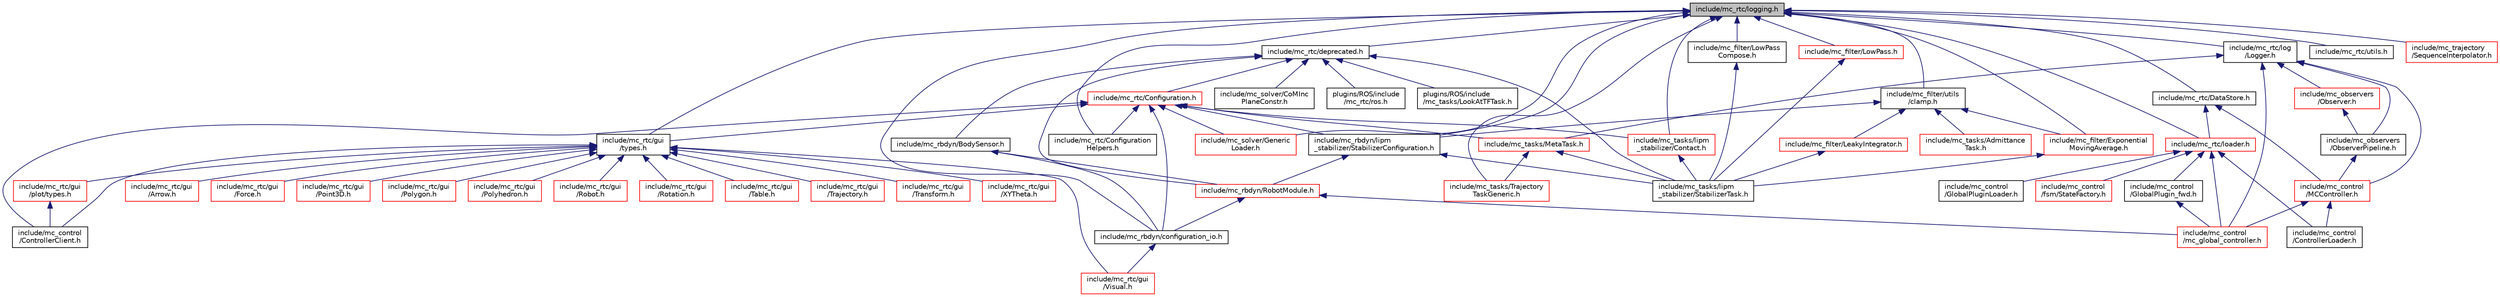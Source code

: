 digraph "include/mc_rtc/logging.h"
{
 // INTERACTIVE_SVG=YES
  edge [fontname="Helvetica",fontsize="10",labelfontname="Helvetica",labelfontsize="10"];
  node [fontname="Helvetica",fontsize="10",shape=record];
  Node7 [label="include/mc_rtc/logging.h",height=0.2,width=0.4,color="black", fillcolor="grey75", style="filled", fontcolor="black"];
  Node7 -> Node8 [dir="back",color="midnightblue",fontsize="10",style="solid",fontname="Helvetica"];
  Node8 [label="include/mc_rtc/deprecated.h",height=0.2,width=0.4,color="black", fillcolor="white", style="filled",URL="$deprecated_8h.html"];
  Node8 -> Node9 [dir="back",color="midnightblue",fontsize="10",style="solid",fontname="Helvetica"];
  Node9 [label="include/mc_rtc/Configuration.h",height=0.2,width=0.4,color="red", fillcolor="white", style="filled",URL="$mc__rtc_2Configuration_8h.html"];
  Node9 -> Node10 [dir="back",color="midnightblue",fontsize="10",style="solid",fontname="Helvetica"];
  Node10 [label="include/mc_tasks/MetaTask.h",height=0.2,width=0.4,color="red", fillcolor="white", style="filled",URL="$MetaTask_8h.html"];
  Node10 -> Node41 [dir="back",color="midnightblue",fontsize="10",style="solid",fontname="Helvetica"];
  Node41 [label="include/mc_tasks/Trajectory\lTaskGeneric.h",height=0.2,width=0.4,color="red", fillcolor="white", style="filled",URL="$TrajectoryTaskGeneric_8h.html"];
  Node10 -> Node46 [dir="back",color="midnightblue",fontsize="10",style="solid",fontname="Helvetica"];
  Node46 [label="include/mc_tasks/lipm\l_stabilizer/StabilizerTask.h",height=0.2,width=0.4,color="black", fillcolor="white", style="filled",URL="$StabilizerTask_8h.html"];
  Node9 -> Node83 [dir="back",color="midnightblue",fontsize="10",style="solid",fontname="Helvetica"];
  Node83 [label="include/mc_rtc/gui\l/types.h",height=0.2,width=0.4,color="black", fillcolor="white", style="filled",URL="$types_8h.html"];
  Node83 -> Node84 [dir="back",color="midnightblue",fontsize="10",style="solid",fontname="Helvetica"];
  Node84 [label="include/mc_rtc/gui\l/plot/types.h",height=0.2,width=0.4,color="red", fillcolor="white", style="filled",URL="$plot_2types_8h.html"];
  Node84 -> Node17 [dir="back",color="midnightblue",fontsize="10",style="solid",fontname="Helvetica"];
  Node17 [label="include/mc_control\l/ControllerClient.h",height=0.2,width=0.4,color="black", fillcolor="white", style="filled",URL="$ControllerClient_8h.html"];
  Node83 -> Node91 [dir="back",color="midnightblue",fontsize="10",style="solid",fontname="Helvetica"];
  Node91 [label="include/mc_rtc/gui\l/Arrow.h",height=0.2,width=0.4,color="red", fillcolor="white", style="filled",URL="$Arrow_8h.html"];
  Node83 -> Node92 [dir="back",color="midnightblue",fontsize="10",style="solid",fontname="Helvetica"];
  Node92 [label="include/mc_rtc/gui\l/Force.h",height=0.2,width=0.4,color="red", fillcolor="white", style="filled",URL="$Force_8h.html"];
  Node83 -> Node93 [dir="back",color="midnightblue",fontsize="10",style="solid",fontname="Helvetica"];
  Node93 [label="include/mc_rtc/gui\l/Point3D.h",height=0.2,width=0.4,color="red", fillcolor="white", style="filled",URL="$Point3D_8h.html"];
  Node83 -> Node94 [dir="back",color="midnightblue",fontsize="10",style="solid",fontname="Helvetica"];
  Node94 [label="include/mc_rtc/gui\l/Polygon.h",height=0.2,width=0.4,color="red", fillcolor="white", style="filled",URL="$Polygon_8h.html"];
  Node83 -> Node95 [dir="back",color="midnightblue",fontsize="10",style="solid",fontname="Helvetica"];
  Node95 [label="include/mc_rtc/gui\l/Polyhedron.h",height=0.2,width=0.4,color="red", fillcolor="white", style="filled",URL="$Polyhedron_8h.html"];
  Node83 -> Node96 [dir="back",color="midnightblue",fontsize="10",style="solid",fontname="Helvetica"];
  Node96 [label="include/mc_rtc/gui\l/Robot.h",height=0.2,width=0.4,color="red", fillcolor="white", style="filled",URL="$mc__rtc_2gui_2Robot_8h.html"];
  Node83 -> Node97 [dir="back",color="midnightblue",fontsize="10",style="solid",fontname="Helvetica"];
  Node97 [label="include/mc_rtc/gui\l/Rotation.h",height=0.2,width=0.4,color="red", fillcolor="white", style="filled",URL="$Rotation_8h.html"];
  Node83 -> Node98 [dir="back",color="midnightblue",fontsize="10",style="solid",fontname="Helvetica"];
  Node98 [label="include/mc_rtc/gui\l/Table.h",height=0.2,width=0.4,color="red", fillcolor="white", style="filled",URL="$Table_8h.html"];
  Node83 -> Node99 [dir="back",color="midnightblue",fontsize="10",style="solid",fontname="Helvetica"];
  Node99 [label="include/mc_rtc/gui\l/Trajectory.h",height=0.2,width=0.4,color="red", fillcolor="white", style="filled",URL="$Trajectory_8h.html"];
  Node83 -> Node100 [dir="back",color="midnightblue",fontsize="10",style="solid",fontname="Helvetica"];
  Node100 [label="include/mc_rtc/gui\l/Transform.h",height=0.2,width=0.4,color="red", fillcolor="white", style="filled",URL="$Transform_8h.html"];
  Node83 -> Node101 [dir="back",color="midnightblue",fontsize="10",style="solid",fontname="Helvetica"];
  Node101 [label="include/mc_rtc/gui\l/Visual.h",height=0.2,width=0.4,color="red", fillcolor="white", style="filled",URL="$Visual_8h.html"];
  Node83 -> Node102 [dir="back",color="midnightblue",fontsize="10",style="solid",fontname="Helvetica"];
  Node102 [label="include/mc_rtc/gui\l/XYTheta.h",height=0.2,width=0.4,color="red", fillcolor="white", style="filled",URL="$XYTheta_8h.html"];
  Node83 -> Node17 [dir="back",color="midnightblue",fontsize="10",style="solid",fontname="Helvetica"];
  Node9 -> Node130 [dir="back",color="midnightblue",fontsize="10",style="solid",fontname="Helvetica"];
  Node130 [label="include/mc_rbdyn/lipm\l_stabilizer/StabilizerConfiguration.h",height=0.2,width=0.4,color="black", fillcolor="white", style="filled",URL="$StabilizerConfiguration_8h.html"];
  Node130 -> Node118 [dir="back",color="midnightblue",fontsize="10",style="solid",fontname="Helvetica"];
  Node118 [label="include/mc_rbdyn/RobotModule.h",height=0.2,width=0.4,color="red", fillcolor="white", style="filled",URL="$RobotModule_8h.html"];
  Node118 -> Node116 [dir="back",color="midnightblue",fontsize="10",style="solid",fontname="Helvetica"];
  Node116 [label="include/mc_rbdyn/configuration_io.h",height=0.2,width=0.4,color="black", fillcolor="white", style="filled",URL="$configuration__io_8h.html"];
  Node116 -> Node101 [dir="back",color="midnightblue",fontsize="10",style="solid",fontname="Helvetica"];
  Node118 -> Node18 [dir="back",color="midnightblue",fontsize="10",style="solid",fontname="Helvetica"];
  Node18 [label="include/mc_control\l/mc_global_controller.h",height=0.2,width=0.4,color="red", fillcolor="white", style="filled",URL="$mc__global__controller_8h.html"];
  Node130 -> Node46 [dir="back",color="midnightblue",fontsize="10",style="solid",fontname="Helvetica"];
  Node9 -> Node116 [dir="back",color="midnightblue",fontsize="10",style="solid",fontname="Helvetica"];
  Node9 -> Node17 [dir="back",color="midnightblue",fontsize="10",style="solid",fontname="Helvetica"];
  Node9 -> Node124 [dir="back",color="midnightblue",fontsize="10",style="solid",fontname="Helvetica"];
  Node124 [label="include/mc_tasks/lipm\l_stabilizer/Contact.h",height=0.2,width=0.4,color="red", fillcolor="white", style="filled",URL="$mc__tasks_2lipm__stabilizer_2Contact_8h.html"];
  Node124 -> Node46 [dir="back",color="midnightblue",fontsize="10",style="solid",fontname="Helvetica"];
  Node9 -> Node133 [dir="back",color="midnightblue",fontsize="10",style="solid",fontname="Helvetica"];
  Node133 [label="include/mc_rtc/Configuration\lHelpers.h",height=0.2,width=0.4,color="black", fillcolor="white", style="filled",URL="$ConfigurationHelpers_8h.html"];
  Node9 -> Node107 [dir="back",color="midnightblue",fontsize="10",style="solid",fontname="Helvetica"];
  Node107 [label="include/mc_solver/Generic\lLoader.h",height=0.2,width=0.4,color="red", fillcolor="white", style="filled",URL="$GenericLoader_8h.html"];
  Node8 -> Node135 [dir="back",color="midnightblue",fontsize="10",style="solid",fontname="Helvetica"];
  Node135 [label="include/mc_rbdyn/BodySensor.h",height=0.2,width=0.4,color="black", fillcolor="white", style="filled",URL="$BodySensor_8h.html"];
  Node135 -> Node118 [dir="back",color="midnightblue",fontsize="10",style="solid",fontname="Helvetica"];
  Node135 -> Node116 [dir="back",color="midnightblue",fontsize="10",style="solid",fontname="Helvetica"];
  Node8 -> Node118 [dir="back",color="midnightblue",fontsize="10",style="solid",fontname="Helvetica"];
  Node8 -> Node106 [dir="back",color="midnightblue",fontsize="10",style="solid",fontname="Helvetica"];
  Node106 [label="include/mc_solver/CoMInc\lPlaneConstr.h",height=0.2,width=0.4,color="black", fillcolor="white", style="filled",URL="$CoMIncPlaneConstr_8h.html"];
  Node8 -> Node46 [dir="back",color="midnightblue",fontsize="10",style="solid",fontname="Helvetica"];
  Node8 -> Node136 [dir="back",color="midnightblue",fontsize="10",style="solid",fontname="Helvetica"];
  Node136 [label="plugins/ROS/include\l/mc_rtc/ros.h",height=0.2,width=0.4,color="black", fillcolor="white", style="filled",URL="$ros_8h.html"];
  Node8 -> Node64 [dir="back",color="midnightblue",fontsize="10",style="solid",fontname="Helvetica"];
  Node64 [label="plugins/ROS/include\l/mc_tasks/LookAtTFTask.h",height=0.2,width=0.4,color="black", fillcolor="white", style="filled",URL="$LookAtTFTask_8h.html"];
  Node7 -> Node83 [dir="back",color="midnightblue",fontsize="10",style="solid",fontname="Helvetica"];
  Node7 -> Node137 [dir="back",color="midnightblue",fontsize="10",style="solid",fontname="Helvetica"];
  Node137 [label="include/mc_rtc/log\l/Logger.h",height=0.2,width=0.4,color="black", fillcolor="white", style="filled",URL="$Logger_8h.html"];
  Node137 -> Node10 [dir="back",color="midnightblue",fontsize="10",style="solid",fontname="Helvetica"];
  Node137 -> Node70 [dir="back",color="midnightblue",fontsize="10",style="solid",fontname="Helvetica"];
  Node70 [label="include/mc_observers\l/Observer.h",height=0.2,width=0.4,color="red", fillcolor="white", style="filled",URL="$Observer_8h.html"];
  Node70 -> Node71 [dir="back",color="midnightblue",fontsize="10",style="solid",fontname="Helvetica"];
  Node71 [label="include/mc_observers\l/ObserverPipeline.h",height=0.2,width=0.4,color="black", fillcolor="white", style="filled",URL="$ObserverPipeline_8h.html"];
  Node71 -> Node15 [dir="back",color="midnightblue",fontsize="10",style="solid",fontname="Helvetica"];
  Node15 [label="include/mc_control\l/MCController.h",height=0.2,width=0.4,color="red", fillcolor="white", style="filled",URL="$MCController_8h.html"];
  Node15 -> Node22 [dir="back",color="midnightblue",fontsize="10",style="solid",fontname="Helvetica"];
  Node22 [label="include/mc_control\l/ControllerLoader.h",height=0.2,width=0.4,color="black", fillcolor="white", style="filled",URL="$ControllerLoader_8h.html"];
  Node15 -> Node18 [dir="back",color="midnightblue",fontsize="10",style="solid",fontname="Helvetica"];
  Node137 -> Node71 [dir="back",color="midnightblue",fontsize="10",style="solid",fontname="Helvetica"];
  Node137 -> Node15 [dir="back",color="midnightblue",fontsize="10",style="solid",fontname="Helvetica"];
  Node137 -> Node18 [dir="back",color="midnightblue",fontsize="10",style="solid",fontname="Helvetica"];
  Node7 -> Node138 [dir="back",color="midnightblue",fontsize="10",style="solid",fontname="Helvetica"];
  Node138 [label="include/mc_filter/utils\l/clamp.h",height=0.2,width=0.4,color="black", fillcolor="white", style="filled",URL="$clamp_8h.html"];
  Node138 -> Node130 [dir="back",color="midnightblue",fontsize="10",style="solid",fontname="Helvetica"];
  Node138 -> Node51 [dir="back",color="midnightblue",fontsize="10",style="solid",fontname="Helvetica"];
  Node51 [label="include/mc_tasks/Admittance\lTask.h",height=0.2,width=0.4,color="red", fillcolor="white", style="filled",URL="$AdmittanceTask_8h.html"];
  Node138 -> Node139 [dir="back",color="midnightblue",fontsize="10",style="solid",fontname="Helvetica"];
  Node139 [label="include/mc_filter/Exponential\lMovingAverage.h",height=0.2,width=0.4,color="red", fillcolor="white", style="filled",URL="$ExponentialMovingAverage_8h.html"];
  Node139 -> Node46 [dir="back",color="midnightblue",fontsize="10",style="solid",fontname="Helvetica"];
  Node138 -> Node141 [dir="back",color="midnightblue",fontsize="10",style="solid",fontname="Helvetica"];
  Node141 [label="include/mc_filter/LeakyIntegrator.h",height=0.2,width=0.4,color="red", fillcolor="white", style="filled",URL="$LeakyIntegrator_8h.html"];
  Node141 -> Node46 [dir="back",color="midnightblue",fontsize="10",style="solid",fontname="Helvetica"];
  Node7 -> Node130 [dir="back",color="midnightblue",fontsize="10",style="solid",fontname="Helvetica"];
  Node7 -> Node142 [dir="back",color="midnightblue",fontsize="10",style="solid",fontname="Helvetica"];
  Node142 [label="include/mc_rtc/DataStore.h",height=0.2,width=0.4,color="black", fillcolor="white", style="filled",URL="$DataStore_8h.html"];
  Node142 -> Node15 [dir="back",color="midnightblue",fontsize="10",style="solid",fontname="Helvetica"];
  Node142 -> Node143 [dir="back",color="midnightblue",fontsize="10",style="solid",fontname="Helvetica"];
  Node143 [label="include/mc_rtc/loader.h",height=0.2,width=0.4,color="red", fillcolor="white", style="filled",URL="$loader_8h.html",tooltip="ltdl wrapper for mc_rtc purpose "];
  Node143 -> Node22 [dir="back",color="midnightblue",fontsize="10",style="solid",fontname="Helvetica"];
  Node143 -> Node29 [dir="back",color="midnightblue",fontsize="10",style="solid",fontname="Helvetica"];
  Node29 [label="include/mc_control\l/fsm/StateFactory.h",height=0.2,width=0.4,color="red", fillcolor="white", style="filled",URL="$StateFactory_8h.html"];
  Node143 -> Node144 [dir="back",color="midnightblue",fontsize="10",style="solid",fontname="Helvetica"];
  Node144 [label="include/mc_control\l/GlobalPlugin_fwd.h",height=0.2,width=0.4,color="black", fillcolor="white", style="filled",URL="$GlobalPlugin__fwd_8h.html"];
  Node144 -> Node18 [dir="back",color="midnightblue",fontsize="10",style="solid",fontname="Helvetica"];
  Node143 -> Node18 [dir="back",color="midnightblue",fontsize="10",style="solid",fontname="Helvetica"];
  Node143 -> Node20 [dir="back",color="midnightblue",fontsize="10",style="solid",fontname="Helvetica"];
  Node20 [label="include/mc_control\l/GlobalPluginLoader.h",height=0.2,width=0.4,color="black", fillcolor="white", style="filled",URL="$GlobalPluginLoader_8h.html"];
  Node7 -> Node116 [dir="back",color="midnightblue",fontsize="10",style="solid",fontname="Helvetica"];
  Node7 -> Node143 [dir="back",color="midnightblue",fontsize="10",style="solid",fontname="Helvetica"];
  Node7 -> Node41 [dir="back",color="midnightblue",fontsize="10",style="solid",fontname="Helvetica"];
  Node7 -> Node124 [dir="back",color="midnightblue",fontsize="10",style="solid",fontname="Helvetica"];
  Node7 -> Node139 [dir="back",color="midnightblue",fontsize="10",style="solid",fontname="Helvetica"];
  Node7 -> Node145 [dir="back",color="midnightblue",fontsize="10",style="solid",fontname="Helvetica"];
  Node145 [label="include/mc_filter/LowPass.h",height=0.2,width=0.4,color="red", fillcolor="white", style="filled",URL="$LowPass_8h.html"];
  Node145 -> Node46 [dir="back",color="midnightblue",fontsize="10",style="solid",fontname="Helvetica"];
  Node7 -> Node147 [dir="back",color="midnightblue",fontsize="10",style="solid",fontname="Helvetica"];
  Node147 [label="include/mc_filter/LowPass\lCompose.h",height=0.2,width=0.4,color="black", fillcolor="white", style="filled",URL="$LowPassCompose_8h.html"];
  Node147 -> Node46 [dir="back",color="midnightblue",fontsize="10",style="solid",fontname="Helvetica"];
  Node7 -> Node133 [dir="back",color="midnightblue",fontsize="10",style="solid",fontname="Helvetica"];
  Node7 -> Node148 [dir="back",color="midnightblue",fontsize="10",style="solid",fontname="Helvetica"];
  Node148 [label="include/mc_rtc/utils.h",height=0.2,width=0.4,color="black", fillcolor="white", style="filled",URL="$utils_8h.html"];
  Node7 -> Node107 [dir="back",color="midnightblue",fontsize="10",style="solid",fontname="Helvetica"];
  Node7 -> Node149 [dir="back",color="midnightblue",fontsize="10",style="solid",fontname="Helvetica"];
  Node149 [label="include/mc_trajectory\l/SequenceInterpolator.h",height=0.2,width=0.4,color="red", fillcolor="white", style="filled",URL="$SequenceInterpolator_8h.html"];
}

